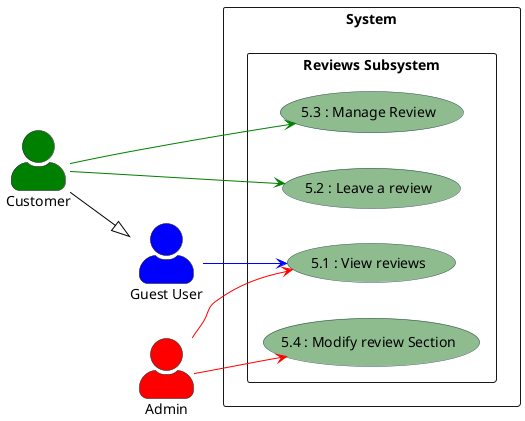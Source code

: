 @startuml

left to right direction
skinparam actorStyle awesome
skinparam usecase {
    BackgroundColor DarkSeaGreen
    BorderColor DarkSlateGray
    ArrowColor Black
    ActorBorderColor black
    ActorFontName Courier
    ActorBackgroundColor<< Human >> Gold
}

actor "Guest User" as Anonymous #Blue
actor  "Customer" as User #Green
actor "Admin" as Admin #Red
rectangle System {
  rectangle "Reviews Subsystem" as Reviews {
    usecase "5.1 : View reviews" as UC1
    usecase "5.2 : Leave a review" as  UC2
    usecase "5.3 : Manage Review" as UC3
    usecase "5.4 : Modify review Section" as UC4
  }

}
User -[#Green]-> UC2
User -[#Green]->  UC3
User --|> Anonymous

Anonymous -[#Blue]-> UC1

Admin -[#Red]-> UC4
Admin -[#Red]->  UC1


@enduml
